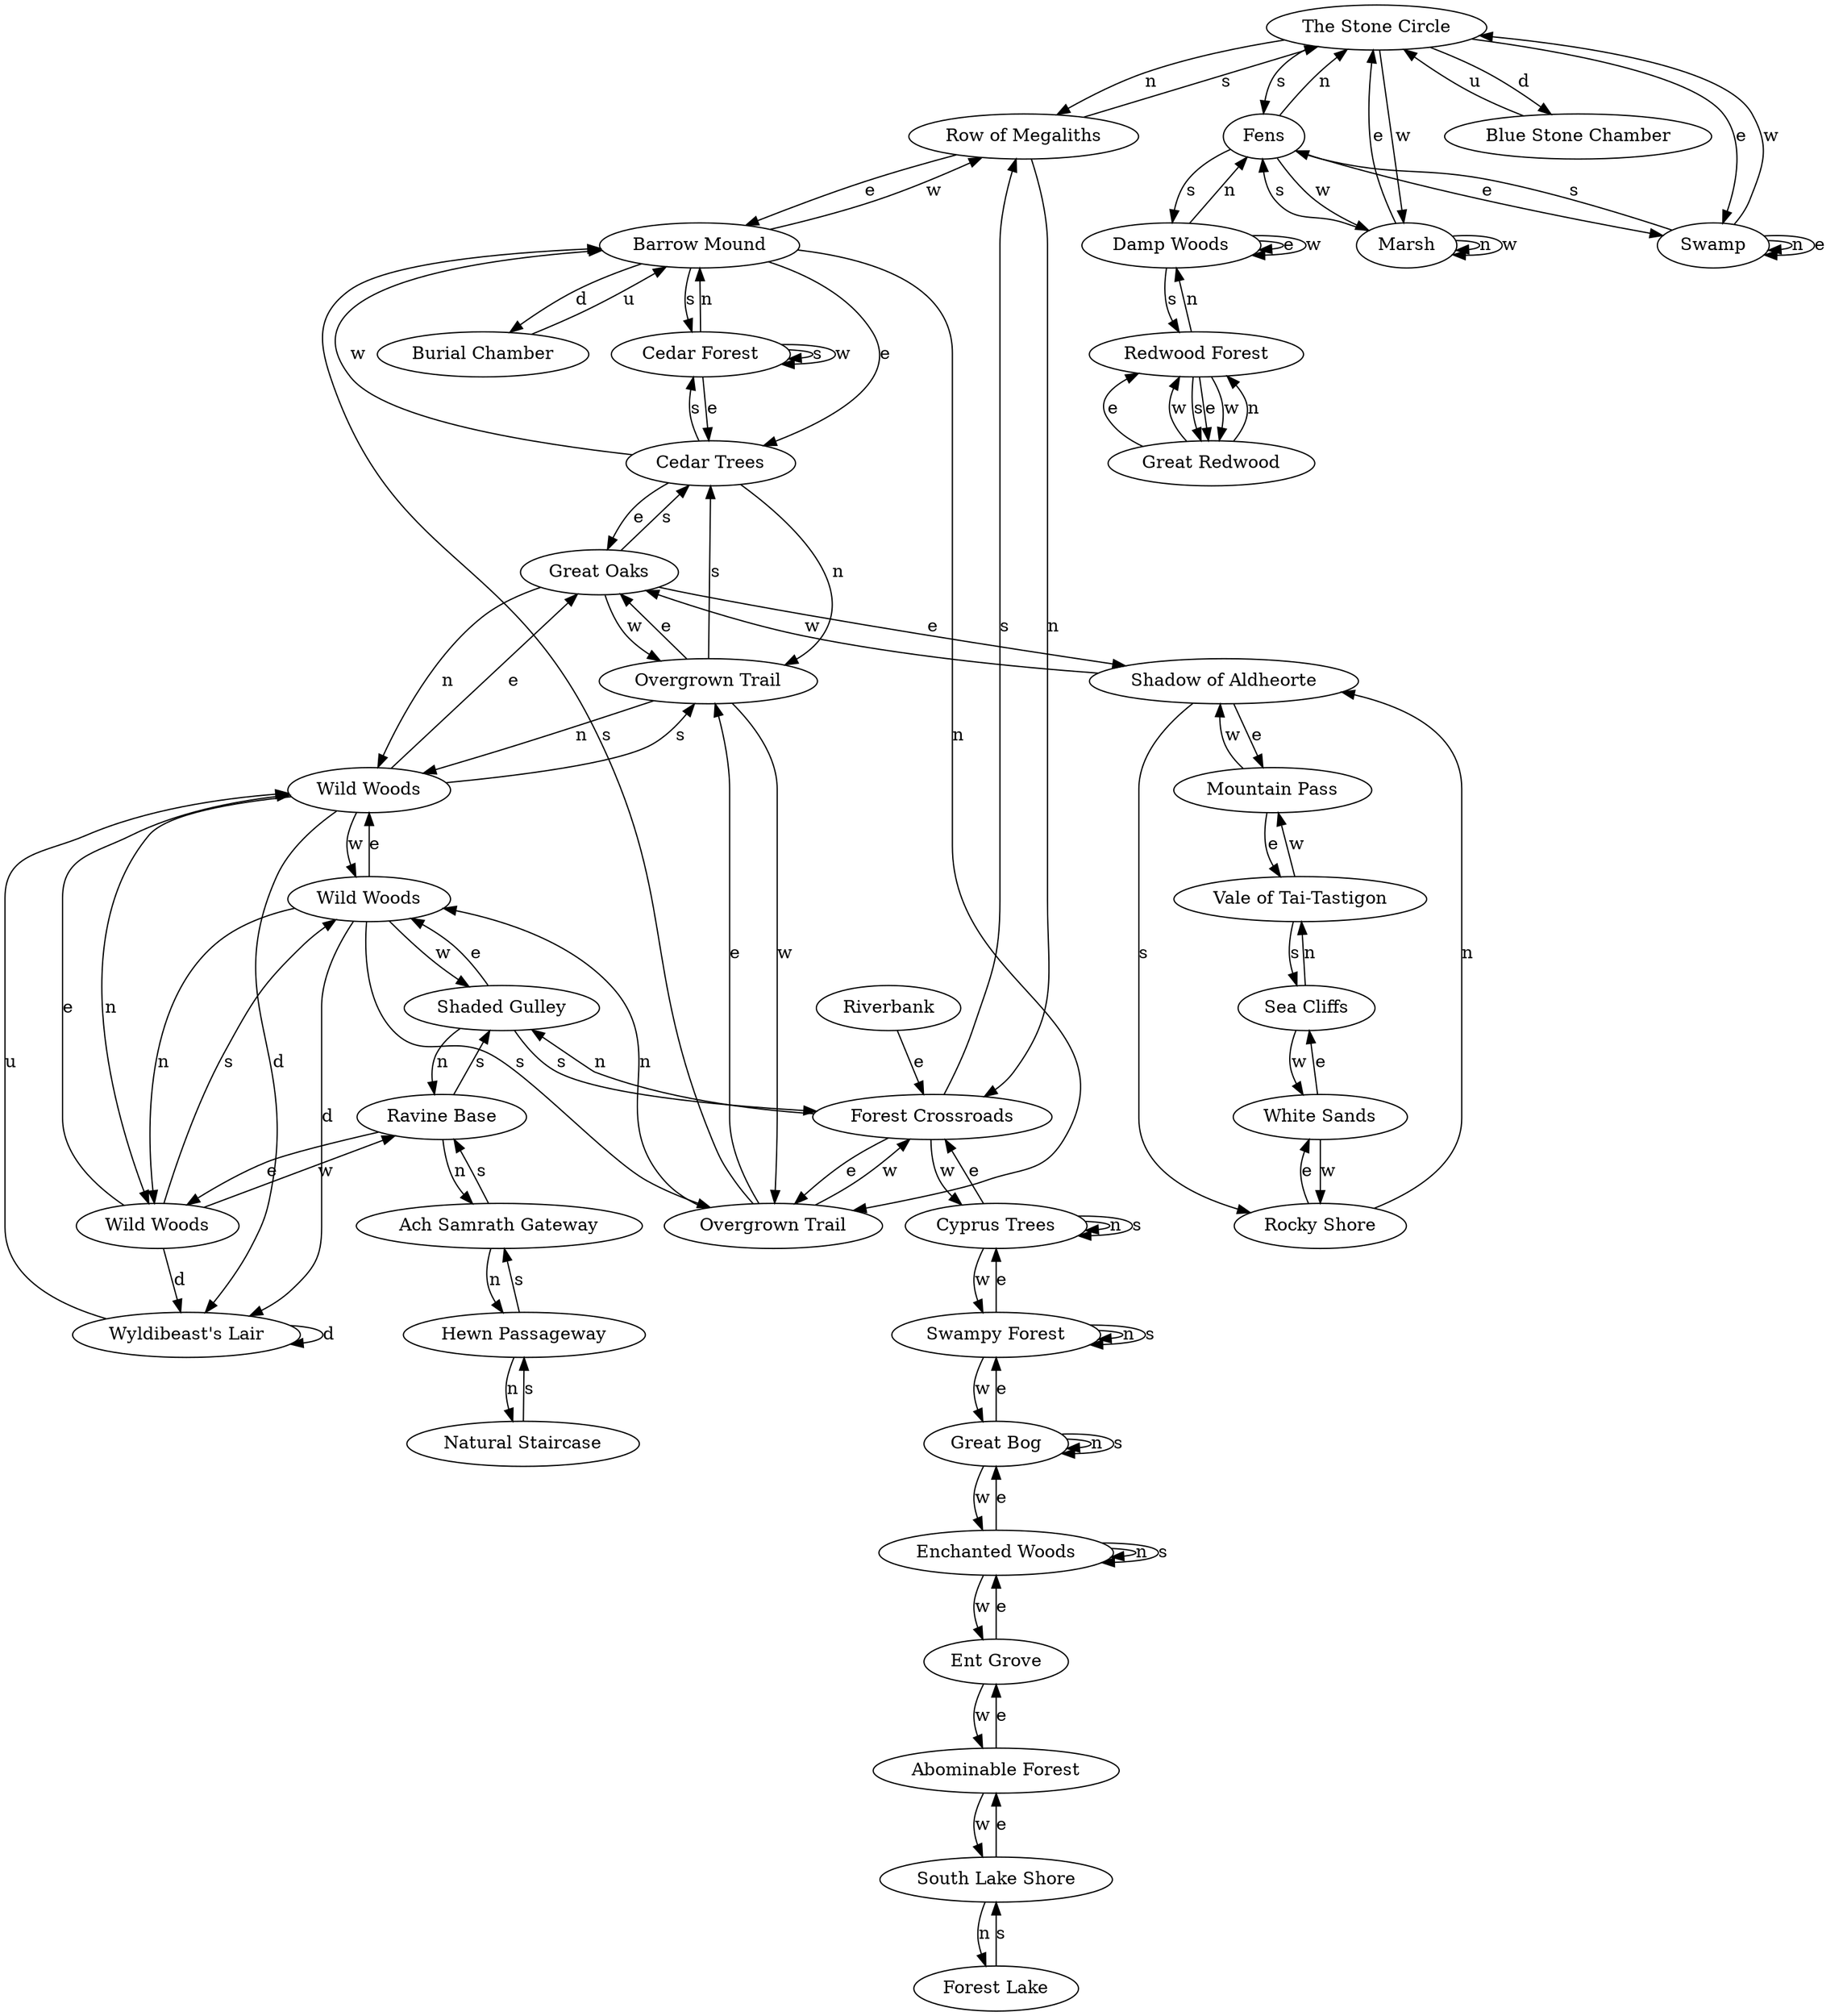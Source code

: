 digraph monster {
room_13 [label="The Stone Circle"];
room_13 -> room_18 [label="n"];
room_13 -> room_15 [label="s"];
room_13 -> room_16 [label="e"];
room_13 -> room_14 [label="w"];
room_13 -> room_456 [label="d"];
room_14 [label="Marsh"];
room_14 -> room_14 [label="n"];
room_14 -> room_15 [label="s"];
room_14 -> room_13 [label="e"];
room_14 -> room_14 [label="w"];
room_15 [label="Fens"];
room_15 -> room_13 [label="n"];
room_15 -> room_251 [label="s"];
room_15 -> room_16 [label="e"];
room_15 -> room_14 [label="w"];
room_16 [label="Swamp"];
room_16 -> room_16 [label="n"];
room_16 -> room_15 [label="s"];
room_16 -> room_16 [label="e"];
room_16 -> room_13 [label="w"];
room_17 [label="Great Bog"];
room_17 -> room_17 [label="n"];
room_17 -> room_17 [label="s"];
room_17 -> room_19 [label="e"];
room_17 -> room_255 [label="w"];
room_18 [label="Row of Megaliths"];
room_18 -> room_27 [label="n"];
room_18 -> room_13 [label="s"];
room_18 -> room_29 [label="e"];
room_19 [label="Swampy Forest"];
room_19 -> room_19 [label="n"];
room_19 -> room_19 [label="s"];
room_19 -> room_21 [label="e"];
room_19 -> room_17 [label="w"];
room_20 [label="Cedar Forest"];
room_20 -> room_29 [label="n"];
room_20 -> room_20 [label="s"];
room_20 -> room_95 [label="e"];
room_20 -> room_20 [label="w"];
room_21 [label="Cyprus Trees"];
room_21 -> room_21 [label="n"];
room_21 -> room_21 [label="s"];
room_21 -> room_27 [label="e"];
room_21 -> room_19 [label="w"];
room_25 [label="Redwood Forest"];
room_25 -> room_251 [label="n"];
room_25 -> room_26 [label="s"];
room_25 -> room_26 [label="e"];
room_25 -> room_26 [label="w"];
room_26 [label="Great Redwood"];
room_26 -> room_25 [label="n"];
room_26 -> room_25 [label="e"];
room_26 -> room_25 [label="w"];
room_27 [label="Forest Crossroads"];
room_27 -> room_98 [label="n"];
room_27 -> room_18 [label="s"];
room_27 -> room_67 [label="e"];
room_27 -> room_21 [label="w"];
room_29 [label="Barrow Mound"];
room_29 -> room_67 [label="n"];
room_29 -> room_20 [label="s"];
room_29 -> room_95 [label="e"];
room_29 -> room_18 [label="w"];
room_29 -> room_457 [label="d"];
room_66 [label="Riverbank"];
room_66 -> room_27 [label="e"];
room_67 [label="Overgrown Trail"];
room_67 -> room_96 [label="n"];
room_67 -> room_29 [label="s"];
room_67 -> room_68 [label="e"];
room_67 -> room_27 [label="w"];
room_68 [label="Overgrown Trail"];
room_68 -> room_94 [label="n"];
room_68 -> room_95 [label="s"];
room_68 -> room_69 [label="e"];
room_68 -> room_67 [label="w"];
room_69 [label="Great Oaks"];
room_69 -> room_94 [label="n"];
room_69 -> room_95 [label="s"];
room_69 -> room_93 [label="e"];
room_69 -> room_68 [label="w"];
room_92 [label="Natural Staircase"];
room_92 -> room_133 [label="s"];
room_93 [label="Shadow of Aldheorte"];
room_93 -> room_400 [label="s"];
room_93 -> room_403 [label="e"];
room_93 -> room_69 [label="w"];
room_94 [label="Wild Woods"];
room_94 -> room_97 [label="n"];
room_94 -> room_68 [label="s"];
room_94 -> room_69 [label="e"];
room_94 -> room_96 [label="w"];
room_94 -> room_716 [label="d"];
room_95 [label="Cedar Trees"];
room_95 -> room_68 [label="n"];
room_95 -> room_20 [label="s"];
room_95 -> room_69 [label="e"];
room_95 -> room_29 [label="w"];
room_96 [label="Wild Woods"];
room_96 -> room_97 [label="n"];
room_96 -> room_67 [label="s"];
room_96 -> room_94 [label="e"];
room_96 -> room_98 [label="w"];
room_96 -> room_716 [label="d"];
room_97 [label="Wild Woods"];
room_97 -> room_96 [label="s"];
room_97 -> room_94 [label="e"];
room_97 -> room_99 [label="w"];
room_97 -> room_716 [label="d"];
room_98 [label="Shaded Gulley"];
room_98 -> room_99 [label="n"];
room_98 -> room_27 [label="s"];
room_98 -> room_96 [label="e"];
room_99 [label="Ravine Base"];
room_99 -> room_132 [label="n"];
room_99 -> room_98 [label="s"];
room_99 -> room_97 [label="e"];
room_104 [label="Forest Lake"];
room_104 -> room_253 [label="s"];
room_132 [label="Ach Samrath Gateway"];
room_132 -> room_133 [label="n"];
room_132 -> room_99 [label="s"];
room_133 [label="Hewn Passageway"];
room_133 -> room_92 [label="n"];
room_133 -> room_132 [label="s"];
room_251 [label="Damp Woods"];
room_251 -> room_15 [label="n"];
room_251 -> room_25 [label="s"];
room_251 -> room_251 [label="e"];
room_251 -> room_251 [label="w"];
room_253 [label="South Lake Shore"];
room_253 -> room_104 [label="n"];
room_253 -> room_254 [label="e"];
room_254 [label="Abominable Forest"];
room_254 -> room_256 [label="e"];
room_254 -> room_253 [label="w"];
room_255 [label="Enchanted Woods"];
room_255 -> room_255 [label="n"];
room_255 -> room_255 [label="s"];
room_255 -> room_17 [label="e"];
room_255 -> room_256 [label="w"];
room_256 [label="Ent Grove"];
room_256 -> room_255 [label="e"];
room_256 -> room_254 [label="w"];
room_400 [label="Rocky Shore"];
room_400 -> room_93 [label="n"];
room_400 -> room_401 [label="e"];
room_401 [label="White Sands"];
room_401 -> room_402 [label="e"];
room_401 -> room_400 [label="w"];
room_402 [label="Sea Cliffs"];
room_402 -> room_404 [label="n"];
room_402 -> room_401 [label="w"];
room_403 [label="Mountain Pass"];
room_403 -> room_404 [label="e"];
room_403 -> room_93 [label="w"];
room_404 [label="Vale of Tai-Tastigon"];
room_404 -> room_402 [label="s"];
room_404 -> room_403 [label="w"];
room_456 [label="Blue Stone Chamber"];
room_456 -> room_13 [label="u"];
room_457 [label="Burial Chamber"];
room_457 -> room_29 [label="u"];
room_716 [label="Wyldibeast's Lair"];
room_716 -> room_94 [label="u"];
room_716 -> room_716 [label="d"];
}
